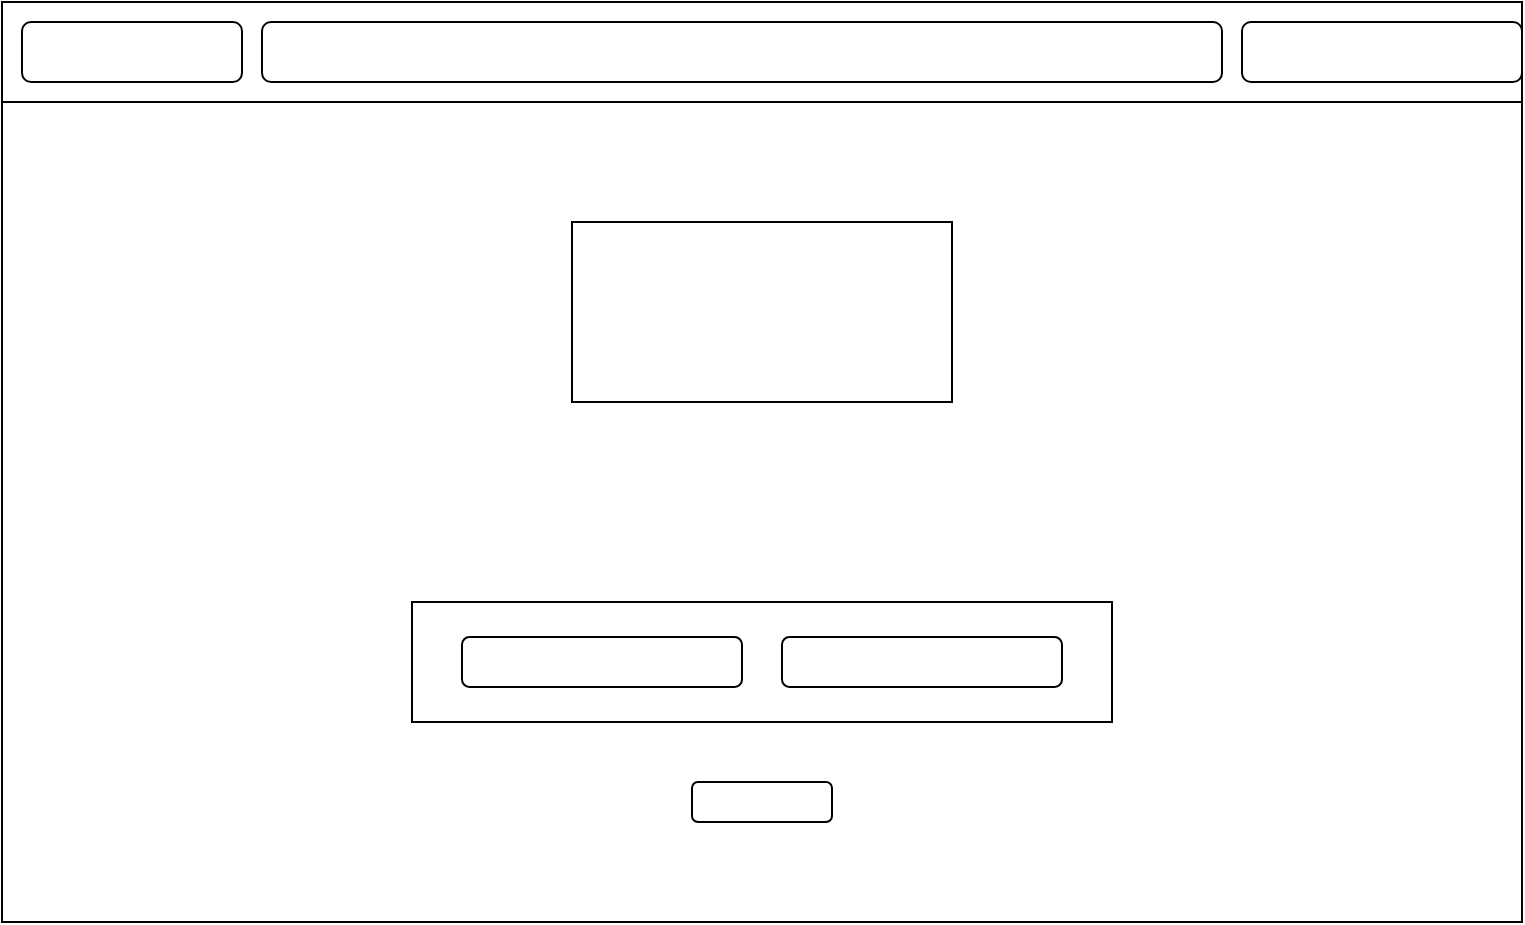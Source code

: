 <mxfile version="14.6.13" type="device"><diagram id="J9DQvfk7AH3sjy3-87pH" name="Page-1"><mxGraphModel dx="782" dy="475" grid="1" gridSize="10" guides="1" tooltips="1" connect="1" arrows="1" fold="1" page="1" pageScale="1" pageWidth="850" pageHeight="1100" math="0" shadow="0"><root><mxCell id="0"/><mxCell id="1" parent="0"/><mxCell id="MQPU751_fDcaxlICnTes-1" value="" style="rounded=0;whiteSpace=wrap;html=1;" vertex="1" parent="1"><mxGeometry x="20" y="20" width="760" height="460" as="geometry"/></mxCell><mxCell id="MQPU751_fDcaxlICnTes-2" value="" style="rounded=0;whiteSpace=wrap;html=1;" vertex="1" parent="1"><mxGeometry x="20" y="20" width="760" height="50" as="geometry"/></mxCell><mxCell id="MQPU751_fDcaxlICnTes-3" value="" style="rounded=1;whiteSpace=wrap;html=1;" vertex="1" parent="1"><mxGeometry x="640" y="30" width="140" height="30" as="geometry"/></mxCell><mxCell id="MQPU751_fDcaxlICnTes-4" value="" style="rounded=1;whiteSpace=wrap;html=1;" vertex="1" parent="1"><mxGeometry x="150" y="30" width="480" height="30" as="geometry"/></mxCell><mxCell id="MQPU751_fDcaxlICnTes-5" value="" style="rounded=1;whiteSpace=wrap;html=1;" vertex="1" parent="1"><mxGeometry x="30" y="30" width="110" height="30" as="geometry"/></mxCell><mxCell id="MQPU751_fDcaxlICnTes-7" value="" style="rounded=0;whiteSpace=wrap;html=1;" vertex="1" parent="1"><mxGeometry x="305" y="130" width="190" height="90" as="geometry"/></mxCell><mxCell id="MQPU751_fDcaxlICnTes-8" value="" style="rounded=0;whiteSpace=wrap;html=1;" vertex="1" parent="1"><mxGeometry x="225" y="320" width="350" height="60" as="geometry"/></mxCell><mxCell id="MQPU751_fDcaxlICnTes-9" value="" style="rounded=1;whiteSpace=wrap;html=1;" vertex="1" parent="1"><mxGeometry x="365" y="410" width="70" height="20" as="geometry"/></mxCell><mxCell id="MQPU751_fDcaxlICnTes-10" value="" style="rounded=1;whiteSpace=wrap;html=1;" vertex="1" parent="1"><mxGeometry x="250" y="337.5" width="140" height="25" as="geometry"/></mxCell><mxCell id="MQPU751_fDcaxlICnTes-11" value="" style="rounded=1;whiteSpace=wrap;html=1;" vertex="1" parent="1"><mxGeometry x="410" y="337.5" width="140" height="25" as="geometry"/></mxCell></root></mxGraphModel></diagram></mxfile>
